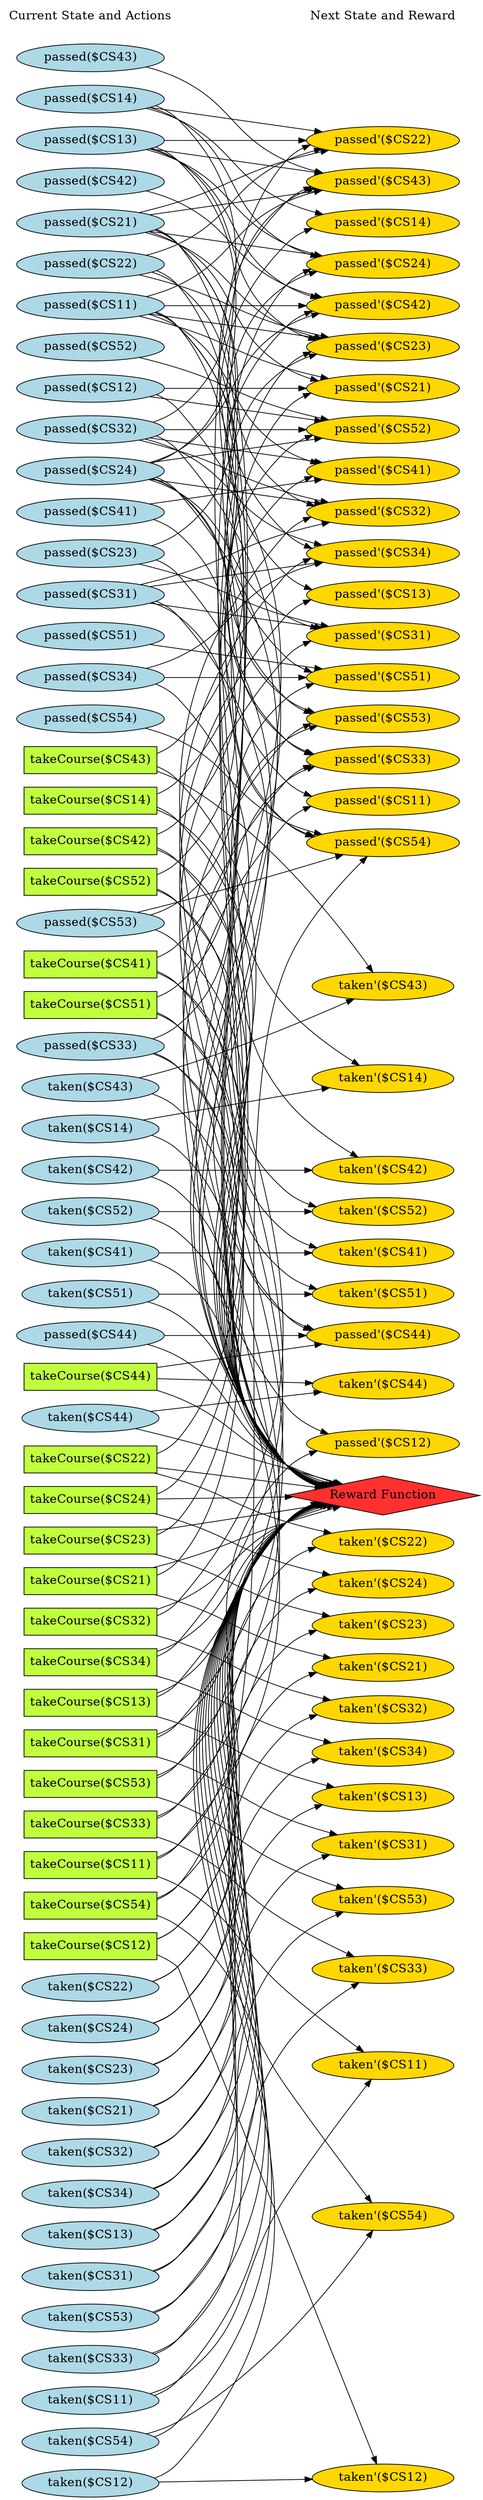 digraph G {
	graph [bb="0,0,579,3311.4",
		fontname=Helvetica,
		fontsize=16,
		rankdir=LR,
		ranksep=2.00,
		ratio=auto,
		size=600
	];
	node [fontsize=16,
		label="\N"
	];
	{
		graph [rank=same];
		"taken($CS42)"		 [color=black,
			fillcolor=lightblue,
			height=0.51069,
			pos="90.5,1762.4",
			shape=ellipse,
			style=filled,
			width=2.082];
		"taken($CS14)"		 [color=black,
			fillcolor=lightblue,
			height=0.51069,
			pos="90.5,1817.4",
			shape=ellipse,
			style=filled,
			width=2.082];
		"takeCourse($CS43)"		 [color=black,
			fillcolor=olivedrab1,
			height=0.5,
			pos="90.5,2305.4",
			shape=box,
			style=filled,
			width=1.9861];
		"takeCourse($CS31)"		 [color=black,
			fillcolor=olivedrab1,
			height=0.5,
			pos="90.5,1002.4",
			shape=box,
			style=filled,
			width=1.9861];
		"taken($CS54)"		 [color=black,
			fillcolor=lightblue,
			height=0.51069,
			pos="90.5,73.385",
			shape=ellipse,
			style=filled,
			width=2.082];
		"passed($CS34)"		 [color=black,
			fillcolor=lightblue,
			height=0.51069,
			pos="90.5,2414.4",
			shape=ellipse,
			style=filled,
			width=2.2195];
		"passed($CS22)"		 [color=black,
			fillcolor=lightblue,
			height=0.51069,
			pos="90.5,2964.4",
			shape=ellipse,
			style=filled,
			width=2.2195];
		"taken($CS31)"		 [color=black,
			fillcolor=lightblue,
			height=0.51069,
			pos="90.5,293.38",
			shape=ellipse,
			style=filled,
			width=2.082];
		"passed($CS51)"		 [color=black,
			fillcolor=lightblue,
			height=0.51069,
			pos="90.5,2469.4",
			shape=ellipse,
			style=filled,
			width=2.2195];
		"takeCourse($CS44)"		 [color=black,
			fillcolor=olivedrab1,
			height=0.5,
			pos="90.5,1488.4",
			shape=box,
			style=filled,
			width=1.9861];
		"takeCourse($CS32)"		 [color=black,
			fillcolor=olivedrab1,
			height=0.5,
			pos="90.5,1164.4",
			shape=box,
			style=filled,
			width=1.9861];
		"taken($CS43)"		 [color=black,
			fillcolor=lightblue,
			height=0.51069,
			pos="90.5,1872.4",
			shape=ellipse,
			style=filled,
			width=2.082];
		"passed($CS23)"		 [color=black,
			fillcolor=lightblue,
			height=0.51069,
			pos="90.5,2579.4",
			shape=ellipse,
			style=filled,
			width=2.2195];
		"passed($CS11)"		 [color=black,
			fillcolor=lightblue,
			height=0.51069,
			pos="90.5,2909.4",
			shape=ellipse,
			style=filled,
			width=2.2195];
		"passed($CS52)"		 [color=black,
			fillcolor=lightblue,
			height=0.51069,
			pos="90.5,2854.4",
			shape=ellipse,
			style=filled,
			width=2.2195];
		"taken($CS52)"		 [color=black,
			fillcolor=lightblue,
			height=0.51069,
			pos="90.5,1707.4",
			shape=ellipse,
			style=filled,
			width=2.082];
		"takeCourse($CS13)"		 [color=black,
			fillcolor=olivedrab1,
			height=0.5,
			pos="90.5,1056.4",
			shape=box,
			style=filled,
			width=1.9861];
		"Current State and Actions"		 [color=black,
			fillcolor=white,
			height=0.5,
			pos="90.5,3293.4",
			shape=plaintext,
			style=bold,
			width=2.5139];
		"takeCourse($CS41)"		 [color=black,
			fillcolor=olivedrab1,
			height=0.5,
			pos="90.5,2035.4",
			shape=box,
			style=filled,
			width=1.9861];
		"taken($CS24)"		 [color=black,
			fillcolor=lightblue,
			height=0.51069,
			pos="90.5,623.38",
			shape=ellipse,
			style=filled,
			width=2.082];
		"taken($CS12)"		 [color=black,
			fillcolor=lightblue,
			height=0.51069,
			pos="90.5,18.385",
			shape=ellipse,
			style=filled,
			width=2.082];
		"takeCourse($CS53)"		 [color=black,
			fillcolor=olivedrab1,
			height=0.5,
			pos="90.5,948.38",
			shape=box,
			style=filled,
			width=1.9861];
		"passed($CS24)"		 [color=black,
			fillcolor=lightblue,
			height=0.51069,
			pos="90.5,2689.4",
			shape=ellipse,
			style=filled,
			width=2.2195];
		"passed($CS12)"		 [color=black,
			fillcolor=lightblue,
			height=0.51069,
			pos="90.5,2799.4",
			shape=ellipse,
			style=filled,
			width=2.2195];
		"taken($CS53)"		 [color=black,
			fillcolor=lightblue,
			height=0.51069,
			pos="90.5,238.38",
			shape=ellipse,
			style=filled,
			width=2.082];
		"passed($CS41)"		 [color=black,
			fillcolor=lightblue,
			height=0.51069,
			pos="90.5,2634.4",
			shape=ellipse,
			style=filled,
			width=2.2195];
		"taken($CS41)"		 [color=black,
			fillcolor=lightblue,
			height=0.51069,
			pos="90.5,1652.4",
			shape=ellipse,
			style=filled,
			width=2.082];
		"takeCourse($CS14)"		 [color=black,
			fillcolor=olivedrab1,
			height=0.5,
			pos="90.5,2251.4",
			shape=box,
			style=filled,
			width=1.9861];
		"taken($CS13)"		 [color=black,
			fillcolor=lightblue,
			height=0.51069,
			pos="90.5,348.38",
			shape=ellipse,
			style=filled,
			width=2.082];
		"takeCourse($CS54)"		 [color=black,
			fillcolor=olivedrab1,
			height=0.5,
			pos="90.5,786.38",
			shape=box,
			style=filled,
			width=1.9861];
		"takeCourse($CS42)"		 [color=black,
			fillcolor=olivedrab1,
			height=0.5,
			pos="90.5,2197.4",
			shape=box,
			style=filled,
			width=1.9861];
		"passed($CS13)"		 [color=black,
			fillcolor=lightblue,
			height=0.51069,
			pos="90.5,3129.4",
			shape=ellipse,
			style=filled,
			width=2.2195];
		"passed($CS53)"		 [color=black,
			fillcolor=lightblue,
			height=0.51069,
			pos="90.5,2089.4",
			shape=ellipse,
			style=filled,
			width=2.2195];
		"takeCourse($CS23)"		 [color=black,
			fillcolor=olivedrab1,
			height=0.5,
			pos="90.5,1272.4",
			shape=box,
			style=filled,
			width=1.9861];
		"takeCourse($CS11)"		 [color=black,
			fillcolor=olivedrab1,
			height=0.5,
			pos="90.5,840.38",
			shape=box,
			style=filled,
			width=1.9861];
		"takeCourse($CS51)"		 [color=black,
			fillcolor=olivedrab1,
			height=0.5,
			pos="90.5,1981.4",
			shape=box,
			style=filled,
			width=1.9861];
		"taken($CS34)"		 [color=black,
			fillcolor=lightblue,
			height=0.51069,
			pos="90.5,403.38",
			shape=ellipse,
			style=filled,
			width=2.082];
		"taken($CS22)"		 [color=black,
			fillcolor=lightblue,
			height=0.51069,
			pos="90.5,678.38",
			shape=ellipse,
			style=filled,
			width=2.082];
		"passed($CS14)"		 [color=black,
			fillcolor=lightblue,
			height=0.51069,
			pos="90.5,3184.4",
			shape=ellipse,
			style=filled,
			width=2.2195];
		"passed($CS54)"		 [color=black,
			fillcolor=lightblue,
			height=0.51069,
			pos="90.5,2359.4",
			shape=ellipse,
			style=filled,
			width=2.2195];
		"passed($CS42)"		 [color=black,
			fillcolor=lightblue,
			height=0.51069,
			pos="90.5,3074.4",
			shape=ellipse,
			style=filled,
			width=2.2195];
		"taken($CS51)"		 [color=black,
			fillcolor=lightblue,
			height=0.51069,
			pos="90.5,1597.4",
			shape=ellipse,
			style=filled,
			width=2.082];
		"takeCourse($CS12)"		 [color=black,
			fillcolor=olivedrab1,
			height=0.5,
			pos="90.5,732.38",
			shape=box,
			style=filled,
			width=1.9861];
		"takeCourse($CS24)"		 [color=black,
			fillcolor=olivedrab1,
			height=0.5,
			pos="90.5,1326.4",
			shape=box,
			style=filled,
			width=1.9861];
		"takeCourse($CS52)"		 [color=black,
			fillcolor=olivedrab1,
			height=0.5,
			pos="90.5,2143.4",
			shape=box,
			style=filled,
			width=1.9861];
		"taken($CS23)"		 [color=black,
			fillcolor=lightblue,
			height=0.51069,
			pos="90.5,568.38",
			shape=ellipse,
			style=filled,
			width=2.082];
		"taken($CS11)"		 [color=black,
			fillcolor=lightblue,
			height=0.51069,
			pos="90.5,128.38",
			shape=ellipse,
			style=filled,
			width=2.082];
		"passed($CS43)"		 [color=black,
			fillcolor=lightblue,
			height=0.51069,
			pos="90.5,3239.4",
			shape=ellipse,
			style=filled,
			width=2.2195];
		"passed($CS31)"		 [color=black,
			fillcolor=lightblue,
			height=0.51069,
			pos="90.5,2524.4",
			shape=ellipse,
			style=filled,
			width=2.2195];
		"takeCourse($CS33)"		 [color=black,
			fillcolor=olivedrab1,
			height=0.5,
			pos="90.5,894.38",
			shape=box,
			style=filled,
			width=1.9861];
		"takeCourse($CS21)"		 [color=black,
			fillcolor=olivedrab1,
			height=0.5,
			pos="90.5,1218.4",
			shape=box,
			style=filled,
			width=1.9861];
		"taken($CS44)"		 [color=black,
			fillcolor=lightblue,
			height=0.51069,
			pos="90.5,1434.4",
			shape=ellipse,
			style=filled,
			width=2.082];
		"taken($CS32)"		 [color=black,
			fillcolor=lightblue,
			height=0.51069,
			pos="90.5,458.38",
			shape=ellipse,
			style=filled,
			width=2.082];
		"passed($CS44)"		 [color=black,
			fillcolor=lightblue,
			height=0.51069,
			pos="90.5,1542.4",
			shape=ellipse,
			style=filled,
			width=2.2195];
		"passed($CS32)"		 [color=black,
			fillcolor=lightblue,
			height=0.51069,
			pos="90.5,2744.4",
			shape=ellipse,
			style=filled,
			width=2.2195];
		"takeCourse($CS34)"		 [color=black,
			fillcolor=olivedrab1,
			height=0.5,
			pos="90.5,1110.4",
			shape=box,
			style=filled,
			width=1.9861];
		"takeCourse($CS22)"		 [color=black,
			fillcolor=olivedrab1,
			height=0.5,
			pos="90.5,1380.4",
			shape=box,
			style=filled,
			width=1.9861];
		"taken($CS33)"		 [color=black,
			fillcolor=lightblue,
			height=0.51069,
			pos="90.5,183.38",
			shape=ellipse,
			style=filled,
			width=2.082];
		"taken($CS21)"		 [color=black,
			fillcolor=lightblue,
			height=0.51069,
			pos="90.5,513.38",
			shape=ellipse,
			style=filled,
			width=2.082];
		"passed($CS33)"		 [color=black,
			fillcolor=lightblue,
			height=0.51069,
			pos="90.5,1927.4",
			shape=ellipse,
			style=filled,
			width=2.2195];
		"passed($CS21)"		 [color=black,
			fillcolor=lightblue,
			height=0.51069,
			pos="90.5,3019.4",
			shape=ellipse,
			style=filled,
			width=2.2195];
	}
	{
		graph [rank=same];
		"taken'($CS14)"		 [color=black,
			fillcolor=gold1,
			height=0.51069,
			pos="452,1948.4",
			shape=ellipse,
			style=filled,
			width=2.141];
		"taken'($CS54)"		 [color=black,
			fillcolor=gold1,
			height=0.51069,
			pos="452,73.385",
			shape=ellipse,
			style=filled,
			width=2.141];
		"taken'($CS42)"		 [color=black,
			fillcolor=gold1,
			height=0.51069,
			pos="452,1827.4",
			shape=ellipse,
			style=filled,
			width=2.141];
		"taken'($CS41)"		 [color=black,
			fillcolor=gold1,
			height=0.51069,
			pos="452,1667.4",
			shape=ellipse,
			style=filled,
			width=2.141];
		"Next State and Reward"		 [color=black,
			fillcolor=white,
			height=0.5,
			pos="452,3293.4",
			shape=plaintext,
			style=bold,
			width=2.25];
		"passed'($CS34)"		 [color=black,
			fillcolor=gold1,
			height=0.51069,
			pos="452,2579.4",
			shape=ellipse,
			style=filled,
			width=2.2785];
		"passed'($CS22)"		 [color=black,
			fillcolor=gold1,
			height=0.51069,
			pos="452,3129.4",
			shape=ellipse,
			style=filled,
			width=2.2785];
		"taken'($CS13)"		 [color=black,
			fillcolor=gold1,
			height=0.51069,
			pos="452,357.38",
			shape=ellipse,
			style=filled,
			width=2.141];
		"taken'($CS53)"		 [color=black,
			fillcolor=gold1,
			height=0.51069,
			pos="452,240.38",
			shape=ellipse,
			style=filled,
			width=2.141];
		"taken'($CS52)"		 [color=black,
			fillcolor=gold1,
			height=0.51069,
			pos="452,1739.4",
			shape=ellipse,
			style=filled,
			width=2.141];
		"passed'($CS33)"		 [color=black,
			fillcolor=gold1,
			height=0.51069,
			pos="452,2304.4",
			shape=ellipse,
			style=filled,
			width=2.2785];
		"passed'($CS21)"		 [color=black,
			fillcolor=gold1,
			height=0.51069,
			pos="452,2799.4",
			shape=ellipse,
			style=filled,
			width=2.2785];
		"taken'($CS32)"		 [color=black,
			fillcolor=gold1,
			height=0.51069,
			pos="452,495.38",
			shape=ellipse,
			style=filled,
			width=2.141];
		"taken'($CS44)"		 [color=black,
			fillcolor=gold1,
			height=0.51069,
			pos="452,1488.4",
			shape=ellipse,
			style=filled,
			width=2.141];
		"passed'($CS44)"		 [color=black,
			fillcolor=gold1,
			height=0.51069,
			pos="452,1545.4",
			shape=ellipse,
			style=filled,
			width=2.2785];
		"passed'($CS32)"		 [color=black,
			fillcolor=gold1,
			height=0.51069,
			pos="452,2634.4",
			shape=ellipse,
			style=filled,
			width=2.2785];
		"taken'($CS43)"		 [color=black,
			fillcolor=gold1,
			height=0.51069,
			pos="452,2136.4",
			shape=ellipse,
			style=filled,
			width=2.141];
		"taken'($CS31)"		 [color=black,
			fillcolor=gold1,
			height=0.51069,
			pos="452,297.38",
			shape=ellipse,
			style=filled,
			width=2.141];
		"passed'($CS31)"		 [color=black,
			fillcolor=gold1,
			height=0.51069,
			pos="452,2469.4",
			shape=ellipse,
			style=filled,
			width=2.2785];
		"passed'($CS43)"		 [color=black,
			fillcolor=gold1,
			height=0.51069,
			pos="452,3074.4",
			shape=ellipse,
			style=filled,
			width=2.2785];
		"taken'($CS34)"		 [color=black,
			fillcolor=gold1,
			height=0.51069,
			pos="452,421.38",
			shape=ellipse,
			style=filled,
			width=2.141];
		"taken'($CS22)"		 [color=black,
			fillcolor=gold1,
			height=0.51069,
			pos="452,1275.4",
			shape=ellipse,
			style=filled,
			width=2.141];
		"passed'($CS42)"		 [color=black,
			fillcolor=gold1,
			height=0.51069,
			pos="452,2909.4",
			shape=ellipse,
			style=filled,
			width=2.2785];
		"Reward Function"		 [color=black,
			fillcolor=firebrick1,
			height=0.72222,
			pos="452,1338.4",
			shape=diamond,
			style=filled,
			width=3.5278];
		"passed'($CS14)"		 [color=black,
			fillcolor=gold1,
			height=0.51069,
			pos="452,3019.4",
			shape=ellipse,
			style=filled,
			width=2.2785];
		"passed'($CS54)"		 [color=black,
			fillcolor=gold1,
			height=0.51069,
			pos="452,2194.4",
			shape=ellipse,
			style=filled,
			width=2.2785];
		"taken'($CS21)"		 [color=black,
			fillcolor=gold1,
			height=0.51069,
			pos="452,587.38",
			shape=ellipse,
			style=filled,
			width=2.141];
		"taken'($CS33)"		 [color=black,
			fillcolor=gold1,
			height=0.51069,
			pos="452,184.38",
			shape=ellipse,
			style=filled,
			width=2.141];
		"passed'($CS53)"		 [color=black,
			fillcolor=gold1,
			height=0.51069,
			pos="452,2359.4",
			shape=ellipse,
			style=filled,
			width=2.2785];
		"passed'($CS41)"		 [color=black,
			fillcolor=gold1,
			height=0.51069,
			pos="452,2689.4",
			shape=ellipse,
			style=filled,
			width=2.2785];
		"passed'($CS13)"		 [color=black,
			fillcolor=gold1,
			height=0.51069,
			pos="452,2524.4",
			shape=ellipse,
			style=filled,
			width=2.2785];
		"taken'($CS24)"		 [color=black,
			fillcolor=gold1,
			height=0.51069,
			pos="452,921.38",
			shape=ellipse,
			style=filled,
			width=2.141];
		"taken'($CS12)"		 [color=black,
			fillcolor=gold1,
			height=0.51069,
			pos="452,18.385",
			shape=ellipse,
			style=filled,
			width=2.141];
		"passed'($CS52)"		 [color=black,
			fillcolor=gold1,
			height=0.51069,
			pos="452,2744.4",
			shape=ellipse,
			style=filled,
			width=2.2785];
		"taken'($CS51)"		 [color=black,
			fillcolor=gold1,
			height=0.51069,
			pos="452,1604.4",
			shape=ellipse,
			style=filled,
			width=2.141];
		"passed'($CS24)"		 [color=black,
			fillcolor=gold1,
			height=0.51069,
			pos="452,2964.4",
			shape=ellipse,
			style=filled,
			width=2.2785];
		"passed'($CS12)"		 [color=black,
			fillcolor=gold1,
			height=0.51069,
			pos="452,1411.4",
			shape=ellipse,
			style=filled,
			width=2.2785];
		"taken'($CS23)"		 [color=black,
			fillcolor=gold1,
			height=0.51069,
			pos="452,717.38",
			shape=ellipse,
			style=filled,
			width=2.141];
		"taken'($CS11)"		 [color=black,
			fillcolor=gold1,
			height=0.51069,
			pos="452,128.38",
			shape=ellipse,
			style=filled,
			width=2.141];
		"passed'($CS51)"		 [color=black,
			fillcolor=gold1,
			height=0.51069,
			pos="452,2414.4",
			shape=ellipse,
			style=filled,
			width=2.2785];
		"passed'($CS23)"		 [color=black,
			fillcolor=gold1,
			height=0.51069,
			pos="452,2854.4",
			shape=ellipse,
			style=filled,
			width=2.2785];
		"passed'($CS11)"		 [color=black,
			fillcolor=gold1,
			height=0.51069,
			pos="452,2249.4",
			shape=ellipse,
			style=filled,
			width=2.2785];
	}
	"taken($CS42)" -> "taken'($CS42)"	 [color=black,
		pos="e,390.19,1816.4 151.27,1773.2 214.22,1784.6 313.32,1802.5 380.16,1814.6",
		style=solid];
	"taken($CS42)" -> "Reward Function"	 [pos="e,386.04,1350.9 151.74,1751.5 162.4,1747.5 172.72,1742 181,1734.4 305.01,1620.7 203.69,1500.9 325,1384.4 339.23,1370.7 357.84,1361.1 \
376.38,1354.2"];
	"taken($CS14)" -> "taken'($CS14)"	 [color=black,
		pos="e,411.93,1932.6 138.59,1831.5 152.32,1835.8 167.31,1840.6 181,1845.4 259.25,1872.5 348.86,1907.5 402.64,1928.9",
		style=solid];
	"taken($CS14)" -> "Reward Function"	 [pos="e,384.95,1350.7 152.04,1806.9 162.67,1802.8 172.91,1797.2 181,1789.4 318.65,1656.9 190.49,1520 325,1384.4 338.75,1370.5 357.02,1360.8 \
375.37,1354"];
	"takeCourse($CS43)" -> "taken'($CS43)"	 [color=black,
		pos="e,387.7,2146.6 160.91,2287.2 167.84,2284.6 174.65,2281.6 181,2278.4 252.87,2241.4 252.2,2202.5 325,2167.4 341.44,2159.5 360.09,2153.5 \
377.91,2148.9",
		style=solid];
	"takeCourse($CS43)" -> "passed'($CS43)"	 [color=black,
		pos="e,371.37,3070.9 162.36,2318.5 169.33,2322.1 175.76,2326.6 181,2332.4 398.9,2571.8 98.354,2815.2 325,3046.4 335.07,3056.7 348.01,\
3063.5 361.75,3068.1",
		style=solid];
	"takeCourse($CS43)" -> "Reward Function"	 [pos="e,380.89,1349.8 162.15,2292.7 169.25,2289.1 175.76,2284.4 181,2278.4 445.99,1975.5 68.752,1694.7 325,1384.4 336.88,1370 353.68,1360.1 \
371.15,1353.3"];
	"takeCourse($CS31)" -> "taken'($CS31)"	 [color=black,
		pos="e,377.93,302.7 162.24,989.18 169.24,985.61 175.7,981.09 181,975.38 380.94,760.22 121.13,541.83 325,330.38 336.57,318.39 351.92,310.56 \
367.92,305.5",
		style=solid];
	"takeCourse($CS31)" -> "passed'($CS31)"	 [color=black,
		pos="e,370.79,2466.8 162.06,1014.5 169.28,1018.3 175.84,1023.1 181,1029.4 582.4,1516 -94.2,1970 325,2441.4 334.62,2452.2 347.41,2459.3 \
361.15,2464",
		style=solid];
	"takeCourse($CS31)" -> "Reward Function"	 [pos="e,376.56,1327.7 162.19,1017.7 168.94,1020.9 175.36,1024.7 181,1029.4 286.87,1116.6 218.49,1215.9 325,1302.4 337.1,1312.2 351.74,\
1319.3 366.71,1324.5"];
	"taken($CS54)" -> "taken'($CS54)"	 [color=black,
		pos="e,374.88,73.385 165.55,73.385 223.36,73.385 303.78,73.385 364.54,73.385",
		style=solid];
	"taken($CS54)" -> "Reward Function"	 [pos="e,368.03,1329.4 154.87,83.105 164.86,87.257 174.13,93.121 181,101.38 524.64,514.82 -23.757,893.26 325,1302.4 333.97,1312.9 345.77,\
1320.5 358.57,1325.9"];
	"passed($CS34)" -> "passed'($CS34)"	 [color=black,
		pos="e,382.23,2569.7 145.23,2427.9 157.32,2431.8 169.85,2436.6 181,2442.4 252.36,2479.1 252.15,2517.7 325,2551.4 339.74,2558.2 356.23,\
2563.4 372.29,2567.4",
		style=solid];
	"passed($CS34)" -> "passed'($CS44)"	 [color=black,
		pos="e,373.3,1550.8 155.85,2403.8 165.36,2399.7 174.22,2394.1 181,2386.4 422.33,2112.3 76.296,1844.8 325,1577.4 335.4,1566.2 349.11,1558.7 \
363.65,1553.7",
		style=solid];
	"passed($CS34)" -> "passed'($CS51)"	 [color=black,
		pos="e,369.68,2414.4 170.84,2414.4 226.53,2414.4 301.15,2414.4 359.38,2414.4",
		style=solid];
	"passed($CS22)" -> "passed'($CS22)"	 [color=black,
		pos="e,382.23,3119.7 145.23,2977.9 157.32,2981.8 169.85,2986.6 181,2992.4 252.36,3029.1 252.15,3067.7 325,3101.4 339.74,3108.2 356.23,\
3113.4 372.29,3117.4",
		style=solid];
	"passed($CS22)" -> "passed'($CS32)"	 [color=black,
		pos="e,374.42,2640.5 152.12,2952.6 162.5,2948.6 172.62,2943.4 181,2936.4 286.66,2848.3 215.71,2745.9 325,2662.4 336.57,2653.5 350.39,\
2647.4 364.57,2643.1",
		style=solid];
	"passed($CS22)" -> "Reward Function"	 [pos="e,379.21,1349.6 156.86,2954 166.13,2949.9 174.65,2944.2 181,2936.4 398.81,2667.1 113.56,1658.7 325,1384.4 336.21,1369.8 352.48,1359.9 \
369.63,1353.1"];
	"passed($CS22)" -> "passed'($CS23)"	 [color=black,
		pos="e,389.35,2866.3 139.97,2949.8 153.31,2945.6 167.76,2940.9 181,2936.4 245.64,2914.2 259.48,2901.8 325,2882.4 342.49,2877.2 361.6,\
2872.5 379.53,2868.4",
		style=solid];
	"taken($CS31)" -> "taken'($CS31)"	 [color=black,
		pos="e,374.88,296.54 165.55,294.21 223.36,294.85 303.78,295.75 364.54,296.42",
		style=solid];
	"taken($CS31)" -> "Reward Function"	 [pos="e,368.61,1329.3 154.24,303.07 164.41,307.22 173.92,313.09 181,321.38 467.13,656.53 34.718,970.83 325,1302.4 334.17,1312.9 346.14,\
1320.4 359.06,1325.8"];
	"passed($CS51)" -> "passed'($CS51)"	 [color=black,
		pos="e,383.65,2424.7 157.44,2459.3 218.43,2450 309.13,2436.1 373.55,2426.2",
		style=solid];
	"takeCourse($CS44)" -> "taken'($CS44)"	 [color=black,
		pos="e,374.66,1488.4 162.1,1488.4 220.11,1488.4 302.54,1488.4 364.51,1488.4",
		style=solid];
	"takeCourse($CS44)" -> "passed'($CS44)"	 [color=black,
		pos="e,384.51,1534.8 162.1,1499.6 223.21,1509.3 311.41,1523.3 374.26,1533.2",
		style=solid];
	"takeCourse($CS44)" -> "Reward Function"	 [pos="e,402.5,1354.3 157.04,1470.3 165.2,1467.5 173.35,1464.5 181,1461.4 248.07,1433.7 258.75,1414 325,1384.4 346.75,1374.7 371.25,1365.4 \
392.82,1357.7"];
	"takeCourse($CS32)" -> "taken'($CS32)"	 [color=black,
		pos="e,402.35,509.48 162.1,1151 169.12,1147.5 175.63,1143 181,1137.4 363.32,946.02 160.96,767.63 325,560.38 342.19,538.66 368.63,523.47 \
392.85,513.28",
		style=solid];
	"takeCourse($CS32)" -> "passed'($CS32)"	 [color=black,
		pos="e,370.79,2631.8 162.06,1176.5 169.28,1180.3 175.84,1185.1 181,1191.4 583.19,1679.1 -95.03,2134 325,2606.4 334.62,2617.2 347.4,2624.3 \
361.15,2629",
		style=solid];
	"takeCourse($CS32)" -> "Reward Function"	 [pos="e,388.04,1325.4 160.91,1182.5 167.84,1185.2 174.65,1188.1 181,1191.4 252.87,1228.3 252.86,1266 325,1302.4 341.54,1310.7 360.3,1317.4 \
378.2,1322.6"];
	"taken($CS43)" -> "taken'($CS43)"	 [color=black,
		pos="e,435.25,2118.2 145.07,1885.2 157.29,1889.2 169.92,1894.2 181,1900.4 285.44,1958.9 385.32,2062.7 428.56,2110.7",
		style=solid];
	"taken($CS43)" -> "Reward Function"	 [pos="e,383.94,1350.6 152.74,1861.9 163.19,1857.9 173.17,1852.2 181,1844.4 332.5,1692.9 177.09,1539.4 325,1384.4 338.35,1370.4 356.29,\
1360.6 374.45,1353.9"];
	"passed($CS23)" -> "passed'($CS31)"	 [color=black,
		pos="e,389.35,2481.3 139.97,2564.8 153.31,2560.6 167.76,2555.9 181,2551.4 245.64,2529.2 259.48,2516.8 325,2497.4 342.49,2492.2 361.6,\
2487.5 379.53,2483.4",
		style=solid];
	"passed($CS23)" -> "Reward Function"	 [pos="e,379.86,1349.7 156.65,2568.9 165.95,2564.8 174.53,2559.1 181,2551.4 515.74,2150.1 -0.24877,1793.4 325,1384.4 336.49,1369.9 352.96,\
1360 370.22,1353.2"];
	"passed($CS23)" -> "passed'($CS23)"	 [color=black,
		pos="e,375.81,2847.5 150.64,2591.6 161.39,2595.5 172.03,2600.6 181,2607.4 274,2677.5 229.11,2760.2 325,2826.4 337.14,2834.8 351.36,2840.7 \
365.8,2844.9",
		style=solid];
	"passed($CS11)" -> "passed'($CS33)"	 [color=black,
		pos="e,371.88,2308.4 154.88,2898.5 164.62,2894.4 173.81,2888.9 181,2881.4 355.16,2698.9 143.29,2507.3 325,2332.4 335.36,2322.4 348.45,\
2315.7 362.24,2311.2",
		style=solid];
	"passed($CS11)" -> "passed'($CS21)"	 [color=black,
		pos="e,389.35,2811.3 139.97,2894.8 153.31,2890.6 167.76,2885.9 181,2881.4 245.64,2859.2 259.48,2846.8 325,2827.4 342.49,2822.2 361.6,\
2817.5 379.53,2813.4",
		style=solid];
	"passed($CS11)" -> "passed'($CS43)"	 [color=black,
		pos="e,382.23,3064.7 145.23,2922.9 157.32,2926.8 169.85,2931.6 181,2937.4 252.36,2974.1 252.15,3012.7 325,3046.4 339.74,3053.2 356.23,\
3058.4 372.29,3062.4",
		style=solid];
	"passed($CS11)" -> "passed'($CS42)"	 [color=black,
		pos="e,369.68,2909.4 170.84,2909.4 226.53,2909.4 301.15,2909.4 359.38,2909.4",
		style=solid];
	"passed($CS11)" -> "Reward Function"	 [pos="e,379.25,1349.6 156.84,2899 166.11,2894.9 174.64,2889.2 181,2881.4 602.19,2362.4 -83.925,1913.1 325,1384.4 336.24,1369.9 352.52,\
1359.9 369.66,1353.1"];
	"passed($CS11)" -> "passed'($CS41)"	 [color=black,
		pos="e,378.07,2697.5 148.51,2896.7 159.8,2892.8 171.17,2887.8 181,2881.4 262.31,2828.5 241.53,2766.8 325,2717.4 338.13,2709.6 353.19,\
2704 368.22,2699.9",
		style=solid];
	"passed($CS11)" -> "passed'($CS23)"	 [color=black,
		pos="e,383.65,2864.7 157.44,2899.3 218.43,2890 309.13,2876.1 373.55,2866.2",
		style=solid];
	"passed($CS11)" -> "passed'($CS11)"	 [color=black,
		pos="e,371.68,2253.2 155.48,2898.4 165.03,2894.4 174,2888.9 181,2881.4 369.28,2679.6 128.37,2471 325,2277.4 335.25,2267.3 348.28,2260.5 \
362.05,2256",
		style=solid];
	"passed($CS52)" -> "passed'($CS52)"	 [color=black,
		pos="e,389.35,2756.3 139.97,2839.8 153.31,2835.6 167.76,2830.9 181,2826.4 245.64,2804.2 259.48,2791.8 325,2772.4 342.49,2767.2 361.6,\
2762.5 379.53,2758.4",
		style=solid];
	"taken($CS52)" -> "taken'($CS52)"	 [color=black,
		pos="e,379.61,1733 161.24,1713.6 220.82,1718.9 306.58,1726.5 369.35,1732.1",
		style=solid];
	"taken($CS52)" -> "Reward Function"	 [pos="e,387.58,1351.2 150.9,1696.3 161.75,1692.3 172.36,1686.8 181,1679.4 291.65,1584.3 216.61,1482 325,1384.4 339.95,1370.9 359.16,1361.3 \
378.05,1354.5"];
	"takeCourse($CS13)" -> "taken'($CS13)"	 [color=black,
		pos="e,380.46,364.49 162.22,1043.2 169.22,1039.6 175.69,1035.1 181,1029.4 378.34,817.72 126.88,605.32 325,394.38 337.13,381.47 353.52,\
372.98 370.45,367.43",
		style=solid];
	"takeCourse($CS13)" -> "Reward Function"	 [pos="e,379.29,1327.3 162.2,1072.5 168.88,1075.5 175.28,1079.1 181,1083.4 274.36,1153.1 231.13,1233.4 325,1302.4 338.13,1312 353.78,1319.1 \
369.51,1324.3"];
	"takeCourse($CS13)" -> "passed'($CS13)"	 [color=black,
		pos="e,370.79,2521.8 162.06,1068.5 169.28,1072.3 175.84,1077.1 181,1083.4 582.66,1570.4 -94.477,2024.7 325,2496.4 334.62,2507.2 347.41,\
2514.3 361.15,2519",
		style=solid];
	"Current State and Actions" -> "Next State and Reward"	 [color=black,
		pos="e,370.92,3293.4 181.29,3293.4 236.11,3293.4 305.97,3293.4 360.86,3293.4",
		style=invis];
	"takeCourse($CS41)" -> "taken'($CS41)"	 [color=black,
		pos="e,390.81,1678.7 162.34,2020.2 169.07,2017 175.44,2013.1 181,2008.4 292.37,1913.5 216.03,1810 325,1712.4 340.76,1698.3 361.26,1688.5 \
381.13,1681.8",
		style=solid];
	"takeCourse($CS41)" -> "Reward Function"	 [pos="e,382.22,1350.2 162.2,2022.1 169.2,2018.6 175.68,2014.1 181,2008.4 375.49,1800.6 136.52,1597.7 325,1384.4 337.49,1370.3 354.69,1360.5 \
372.37,1353.7"];
	"takeCourse($CS41)" -> "passed'($CS41)"	 [color=black,
		pos="e,371.7,2685.5 162.15,2048.7 169.16,2052.2 175.65,2056.7 181,2062.4 369.01,2261.4 129.73,2469.5 325,2661.4 335.26,2671.5 348.29,\
2678.3 362.07,2682.8",
		style=solid];
	"taken($CS24)" -> "Reward Function"	 [pos="e,370.28,1329 153.76,633.49 163.98,637.6 173.62,643.35 181,651.38 381.39,869.68 121.91,1086.6 325,1302.4 334.72,1312.7 347.19,1320.2 \
360.48,1325.5"];
	"taken($CS24)" -> "taken'($CS24)"	 [color=black,
		pos="e,437.76,902.96 145.85,635.79 157.91,639.77 170.28,644.89 181,651.38 291.93,718.53 390.98,840.7 431.53,894.61",
		style=solid];
	"taken($CS12)" -> "Reward Function"	 [pos="e,367.98,1329.5 154.91,28.076 164.89,32.231 174.15,38.103 181,46.385 539.03,479.42 -38.399,873.84 325,1302.4 333.94,1312.9 345.73,\
1320.5 358.52,1325.9"];
	"taken($CS12)" -> "taken'($CS12)"	 [color=black,
		pos="e,374.88,18.385 165.55,18.385 223.36,18.385 303.78,18.385 364.54,18.385",
		style=solid];
	"takeCourse($CS53)" -> "taken'($CS53)"	 [color=black,
		pos="e,376.38,244.19 162.25,935.19 169.25,931.62 175.7,927.1 181,921.38 382.5,704.11 117.15,481.59 325,270.38 336.3,258.9 351.14,251.5 \
366.66,246.79",
		style=solid];
	"takeCourse($CS53)" -> "Reward Function"	 [pos="e,374.99,1328.1 162.08,963.09 168.94,966.4 175.41,970.44 181,975.38 299.92,1080.6 205.31,1198 325,1302.4 336.53,1312.4 350.71,1319.7 \
365.33,1324.9"];
	"takeCourse($CS53)" -> "passed'($CS53)"	 [color=black,
		pos="e,370.5,2356.7 162.04,960.56 169.25,964.3 175.82,969.14 181,975.38 567.62,1442.1 -78.691,1879.3 325,2331.4 334.49,2342 347.03,2349.1 \
360.53,2353.7",
		style=solid];
	"passed($CS24)" -> "passed'($CS33)"	 [color=black,
		pos="e,373.53,2309.8 153,2677.9 163.17,2673.9 173,2668.6 181,2661.4 299.86,2554.9 201.74,2433.8 325,2332.4 336.18,2323.2 349.74,2316.9 \
363.76,2312.5",
		style=solid];
	"passed($CS24)" -> "passed'($CS32)"	 [color=black,
		pos="e,383.65,2644.7 157.44,2679.3 218.43,2670 309.13,2656.1 373.55,2646.2",
		style=solid];
	"passed($CS24)" -> "passed'($CS31)"	 [color=black,
		pos="e,378.07,2477.5 148.51,2676.7 159.8,2672.8 171.17,2667.8 181,2661.4 262.31,2608.5 241.53,2546.8 325,2497.4 338.13,2489.6 353.19,\
2484 368.22,2479.9",
		style=solid];
	"passed($CS24)" -> "passed'($CS42)"	 [color=black,
		pos="e,378.07,2901.3 148.51,2702.1 159.8,2706 171.17,2711 181,2717.4 262.31,2770.3 241.53,2832 325,2881.4 338.13,2889.2 353.19,2894.8 \
368.22,2898.8",
		style=solid];
	"passed($CS24)" -> "Reward Function"	 [pos="e,379.75,1349.7 156.73,2678.9 166.01,2674.8 174.58,2669.2 181,2661.4 544.53,2220.9 -28.118,1833.3 325,1384.4 336.42,1369.9 352.86,\
1359.9 370.11,1353.1"];
	"passed($CS24)" -> "passed'($CS53)"	 [color=black,
		pos="e,374.42,2365.5 152.12,2677.6 162.5,2673.6 172.62,2668.4 181,2661.4 286.66,2573.3 215.71,2470.9 325,2387.4 336.57,2378.5 350.39,\
2372.4 364.57,2368.1",
		style=solid];
	"passed($CS24)" -> "passed'($CS52)"	 [color=black,
		pos="e,383.65,2734.1 157.44,2699.5 218.43,2708.8 309.13,2722.7 373.55,2732.5",
		style=solid];
	"passed($CS24)" -> "passed'($CS24)"	 [color=black,
		pos="e,375.81,2957.5 150.64,2701.6 161.39,2705.5 172.03,2710.6 181,2717.4 274,2787.5 229.11,2870.2 325,2936.4 337.14,2944.8 351.36,2950.7 \
365.8,2954.9",
		style=solid];
	"passed($CS12)" -> "passed'($CS21)"	 [color=black,
		pos="e,369.68,2799.4 170.84,2799.4 226.53,2799.4 301.15,2799.4 359.38,2799.4",
		style=solid];
	"passed($CS12)" -> "passed'($CS52)"	 [color=black,
		pos="e,383.65,2754.7 157.44,2789.3 218.43,2780 309.13,2766.1 373.55,2756.2",
		style=solid];
	"passed($CS12)" -> "passed'($CS12)"	 [color=black,
		pos="e,386.51,1422.6 156.74,2788.9 166.03,2784.8 174.59,2779.2 181,2771.4 553.18,2319.1 -30.061,1927.2 325,1461.4 337.81,1444.6 357.14,\
1433.4 376.84,1426",
		style=solid];
	"taken($CS53)" -> "taken'($CS53)"	 [color=black,
		pos="e,374.88,239.96 165.55,238.8 223.36,239.12 303.78,239.57 364.54,239.9",
		style=solid];
	"taken($CS53)" -> "Reward Function"	 [pos="e,368.54,1329.4 154.74,248.21 164.74,252.35 174.05,258.19 181,266.38 481.49,621.08 20.116,951.46 325,1302.4 334.12,1312.9 346.08,\
1320.4 358.99,1325.8"];
	"passed($CS41)" -> "passed'($CS54)"	 [color=black,
		pos="e,372.76,2199.4 153.78,2623 163.76,2619 173.31,2613.7 181,2606.4 313.42,2481.1 187.41,2341.9 325,2222.4 335.86,2213 349.19,2206.5 \
363.08,2202.1",
		style=solid];
	"passed($CS41)" -> "passed'($CS41)"	 [color=black,
		pos="e,383.65,2679.1 157.44,2644.5 218.43,2653.8 309.13,2667.7 373.55,2677.5",
		style=solid];
	"taken($CS41)" -> "taken'($CS41)"	 [color=black,
		pos="e,375.75,1664.2 164.68,1655.4 222.93,1657.9 304.54,1661.3 365.73,1663.8",
		style=solid];
	"taken($CS41)" -> "Reward Function"	 [pos="e,389.6,1351.7 149.47,1641 160.68,1637 171.79,1631.6 181,1624.4 278.75,1547.5 229.08,1463.6 325,1384.4 340.82,1371.3 360.68,1361.8 \
379.92,1354.9"];
	"takeCourse($CS14)" -> "taken'($CS14)"	 [color=black,
		pos="e,438.41,1966.6 162.34,2233.7 168.84,2231 175.17,2227.9 181,2224.4 293.92,2156 392.91,2029.5 432.56,1974.7",
		style=solid];
	"takeCourse($CS14)" -> "Reward Function"	 [pos="e,380.99,1349.9 162.09,2238.7 169.2,2235 175.73,2230.3 181,2224.4 431.84,1940.6 82.358,1675.2 325,1384.4 336.96,1370.1 353.78,1360.2 \
371.25,1353.4"];
	"takeCourse($CS14)" -> "passed'($CS14)"	 [color=black,
		pos="e,371.37,3015.9 162.35,2264.5 169.33,2268.1 175.76,2272.6 181,2278.4 398.64,2517.4 98.628,2760.6 325,2991.4 335.07,3001.7 348.01,\
3008.5 361.75,3013.1",
		style=solid];
	"taken($CS13)" -> "taken'($CS13)"	 [color=black,
		pos="e,375.31,355.49 165.12,350.23 223.08,351.68 303.99,353.7 364.94,355.23",
		style=solid];
	"taken($CS13)" -> "Reward Function"	 [pos="e,369.02,1329.3 154.18,358.12 164.36,362.26 173.88,368.12 181,376.38 452.78,691.99 49.307,990.19 325,1302.4 334.27,1312.9 346.37,\
1320.4 359.4,1325.8"];
	"takeCourse($CS54)" -> "taken'($CS54)"	 [color=black,
		pos="e,375.45,76.117 162.26,773.2 169.26,769.63 175.71,765.1 181,759.38 384.32,539.65 113.66,313.41 325,101.38 336.03,90.319 350.4,83.203 \
365.47,78.708",
		style=solid];
	"takeCourse($CS54)" -> "Reward Function"	 [pos="e,371.89,1328.7 162.31,800.17 169.21,803.64 175.62,807.97 181,813.38 340.67,974.12 164.15,1142.8 325,1302.4 335.37,1312.7 348.46,\
1320.1 362.25,1325.4"];
	"takeCourse($CS54)" -> "passed'($CS54)"	 [color=black,
		pos="e,372.01,2190.1 162.03,798.56 169.25,802.3 175.82,807.14 181,813.38 566.03,1278 -71.926,1708.9 325,2163.4 334.81,2174.6 347.98,2182.1 \
362.11,2187.1",
		style=solid];
	"takeCourse($CS42)" -> "taken'($CS42)"	 [color=black,
		pos="e,421.82,1844.3 162.01,2181.8 168.8,2178.7 175.27,2174.9 181,2170.4 281.22,2091 240.03,2016.9 325,1921.4 350.59,1892.6 386.23,1867 \
413.08,1849.8",
		style=solid];
	"takeCourse($CS42)" -> "passed'($CS42)"	 [color=black,
		pos="e,371.52,2905.7 162.26,2210.6 169.25,2214.1 175.71,2218.7 181,2224.4 384.06,2443.8 113.93,2669.7 325,2881.4 335.16,2891.6 348.14,\
2898.4 361.9,2902.9",
		style=solid];
	"takeCourse($CS42)" -> "Reward Function"	 [pos="e,381.11,1350 162.02,2184.6 169.15,2181 175.7,2176.3 181,2170.4 417.7,1905.6 95.943,1655.8 325,1384.4 337.04,1370.1 353.89,1360.3 \
371.36,1353.5"];
	"passed($CS13)" -> "passed'($CS22)"	 [color=black,
		pos="e,369.68,3129.4 170.84,3129.4 226.53,3129.4 301.15,3129.4 359.38,3129.4",
		style=solid];
	"passed($CS13)" -> "passed'($CS43)"	 [color=black,
		pos="e,383.65,3084.7 157.44,3119.3 218.43,3110 309.13,3096.1 373.55,3086.2",
		style=solid];
	"passed($CS13)" -> "passed'($CS42)"	 [color=black,
		pos="e,378.07,2917.5 148.51,3116.7 159.8,3112.8 171.17,3107.8 181,3101.4 262.31,3048.5 241.53,2986.8 325,2937.4 338.13,2929.6 353.19,\
2924 368.22,2919.9",
		style=solid];
	"passed($CS13)" -> "passed'($CS13)"	 [color=black,
		pos="e,371.88,2528.4 154.88,3118.5 164.62,3114.4 173.81,3108.9 181,3101.4 355.16,2918.9 143.29,2727.3 325,2552.4 335.36,2542.4 348.45,\
2535.7 362.24,2531.2",
		style=solid];
	"passed($CS13)" -> "passed'($CS24)"	 [color=black,
		pos="e,382.23,2974.1 145.23,3115.9 157.32,3111.9 169.85,3107.1 181,3101.4 252.36,3064.6 252.15,3026.1 325,2992.4 339.74,2985.6 356.23,\
2980.4 372.29,2976.4",
		style=solid];
	"passed($CS13)" -> "passed'($CS23)"	 [color=black,
		pos="e,375.81,2861.3 150.64,3117.2 161.39,3113.3 172.03,3108.1 181,3101.4 274,3031.2 229.11,2948.5 325,2882.4 337.14,2874 351.36,2868.1 \
365.8,2863.9",
		style=solid];
	"passed($CS53)" -> "Reward Function"	 [pos="e,381.72,1350.2 156.51,2078.9 165.71,2075 174.3,2069.7 181,2062.4 389.52,1835.6 123.03,1617 325,1384.4 337.3,1370.2 354.34,1360.4 \
371.92,1353.6"];
	"passed($CS53)" -> "passed'($CS54)"	 [color=black,
		pos="e,394,2181.3 140.33,2103.9 153.55,2107.9 167.84,2112.3 181,2116.4 245.23,2136.6 260.27,2144.9 325,2163.4 344.09,2168.8 364.97,2174.2 \
384.15,2178.9",
		style=solid];
	"passed($CS53)" -> "passed'($CS53)"	 [color=black,
		pos="e,375.87,2352.4 151.99,2101.4 162.27,2105.1 172.39,2110 181,2116.4 273.47,2184.8 230.06,2266.5 325,2331.4 337.17,2339.7 351.42,2345.6 \
365.86,2349.8",
		style=solid];
	"takeCourse($CS23)" -> "Reward Function"	 [pos="e,384.51,1326.2 162.1,1285.3 223.34,1296.6 311.78,1312.8 374.65,1324.4"];
	"takeCourse($CS23)" -> "taken'($CS23)"	 [color=black,
		pos="e,435.9,735.57 162.21,1257.8 169.04,1254.5 175.47,1250.4 181,1245.4 305.83,1132 243.57,1042 325,894.38 356.4,837.44 402.65,776.93 \
429.51,743.47",
		style=solid];
	"takeCourse($CS23)" -> "passed'($CS23)"	 [color=black,
		pos="e,370.72,2851.9 162.11,1284.5 169.31,1288.2 175.86,1293.1 181,1299.4 396.88,1563.1 99.469,2570.8 325,2826.4 334.58,2837.2 347.34,\
2844.4 361.08,2849",
		style=solid];
	"takeCourse($CS11)" -> "Reward Function"	 [pos="e,372.52,1328.5 162.13,854.35 169.06,857.79 175.53,862.06 181,867.38 326.91,1009.5 178.05,1161.4 325,1302.4 335.6,1312.6 348.88,\
1319.9 362.8,1325.2"];
	"takeCourse($CS11)" -> "taken'($CS11)"	 [color=black,
		pos="e,376.07,131.62 162.26,827.2 169.25,823.62 175.71,819.1 181,813.38 383.8,594.36 115,369.52 325,157.38 336.14,146.13 350.71,138.88 \
365.97,134.27",
		style=solid];
	"takeCourse($CS11)" -> "passed'($CS11)"	 [color=black,
		pos="e,370.5,2246.7 162.03,852.56 169.25,856.3 175.82,861.14 181,867.38 567.09,1333.4 -78.138,1770 325,2221.4 334.49,2232 347.04,2239.1 \
360.54,2243.7",
		style=solid];
	"takeCourse($CS51)" -> "Reward Function"	 [pos="e,382.75,1350.3 162.08,1968 169.11,1964.5 175.62,1960 181,1954.4 361.51,1765.5 149.95,1578.4 325,1384.4 337.7,1370.3 355.07,1360.5 \
372.85,1353.7"];
	"takeCourse($CS51)" -> "taken'($CS51)"	 [color=black,
		pos="e,382.98,1612.7 162.01,1966.6 168.88,1963.3 175.37,1959.3 181,1954.4 296.74,1853.5 208.52,1740.4 325,1640.4 338.69,1628.6 355.99,\
1620.7 373.35,1615.4",
		style=solid];
	"takeCourse($CS51)" -> "passed'($CS51)"	 [color=black,
		pos="e,372.8,2409.3 162.34,1995.8 169.15,1999.2 175.54,2003.3 181,2008.4 312.55,2130.9 188.99,2268.8 325,2386.4 335.88,2395.8 349.23,\
2402.2 363.12,2406.6",
		style=solid];
	"taken($CS34)" -> "taken'($CS34)"	 [color=black,
		pos="e,376.5,417.65 164.25,407.03 222.75,409.96 305.02,414.08 366.45,417.15",
		style=solid];
	"taken($CS34)" -> "Reward Function"	 [pos="e,369.11,1329.3 154.11,413.17 164.3,417.31 173.84,423.15 181,431.38 438.45,727.47 63.878,1009.5 325,1302.4 334.32,1312.8 346.44,\
1320.3 359.48,1325.7"];
	"taken($CS22)" -> "taken'($CS22)"	 [color=black,
		pos="e,444.61,1257.1 151.88,689.03 162.4,692.91 172.64,698.19 181,705.38 271.76,783.5 404.52,1144.2 441.26,1247.6",
		style=solid];
	"taken($CS22)" -> "Reward Function"	 [pos="e,370.78,1328.9 154.52,688.24 164.42,692.2 173.75,697.72 181,705.38 368.49,903.74 136.06,1105.4 325,1302.4 334.98,1312.8 347.74,\
1320.2 361.29,1325.6"];
	"passed($CS14)" -> "passed'($CS34)"	 [color=black,
		pos="e,371.88,2583.4 154.88,3173.5 164.62,3169.4 173.81,3163.9 181,3156.4 355.16,2973.9 143.29,2782.3 325,2607.4 335.36,2597.4 348.45,\
2590.7 362.24,2586.2",
		style=solid];
	"passed($CS14)" -> "passed'($CS22)"	 [color=black,
		pos="e,383.65,3139.7 157.44,3174.3 218.43,3165 309.13,3151.1 373.55,3141.2",
		style=solid];
	"passed($CS14)" -> "passed'($CS14)"	 [color=black,
		pos="e,382.23,3029.1 145.23,3170.9 157.32,3166.9 169.85,3162.1 181,3156.4 252.36,3119.6 252.15,3081.1 325,3047.4 339.74,3040.6 356.23,\
3035.4 372.29,3031.4",
		style=solid];
	"passed($CS14)" -> "passed'($CS24)"	 [color=black,
		pos="e,378.07,2972.5 148.51,3171.7 159.8,3167.8 171.17,3162.8 181,3156.4 262.31,3103.5 241.53,3041.8 325,2992.4 338.13,2984.6 353.19,\
2979 368.22,2974.9",
		style=solid];
	"passed($CS54)" -> "passed'($CS54)"	 [color=black,
		pos="e,382.2,2204.1 146.67,2346.1 158.32,2342.4 170.31,2337.9 181,2332.4 252.71,2295.7 251.98,2256.4 325,2222.4 339.72,2215.5 356.2,2210.3 \
372.27,2206.4",
		style=solid];
	"passed($CS42)" -> "passed'($CS42)"	 [color=black,
		pos="e,382.23,2919.1 145.23,3060.9 157.32,3056.9 169.85,3052.1 181,3046.4 252.36,3009.6 252.15,2971.1 325,2937.4 339.74,2930.6 356.23,\
2925.4 372.29,2921.4",
		style=solid];
	"taken($CS51)" -> "Reward Function"	 [pos="e,392.47,1352.3 147.88,1585.5 159.44,1581.5 171.1,1576.2 181,1569.4 266.62,1510 240.79,1445.7 325,1384.4 342.14,1371.9 363.04,1362.5 \
382.85,1355.5"];
	"taken($CS51)" -> "taken'($CS51)"	 [color=black,
		pos="e,374.88,1602.9 165.55,1598.8 223.36,1600 303.78,1601.5 364.54,1602.7",
		style=solid];
	"takeCourse($CS12)" -> "Reward Function"	 [pos="e,371.32,1328.8 162.02,745.8 169.05,749.33 175.59,753.78 181,759.38 354.54,938.89 150.14,1124.2 325,1302.4 335.16,1312.7 348.08,\
1320.2 361.75,1325.5"];
	"takeCourse($CS12)" -> "taken'($CS12)"	 [color=black,
		pos="e,375.44,21.114 162.26,719.2 169.26,715.63 175.71,711.1 181,705.38 384.58,485.3 113.38,258.75 325,46.385 336.03,35.317 350.4,28.201 \
365.47,23.705",
		style=solid];
	"takeCourse($CS12)" -> "passed'($CS12)"	 [color=black,
		pos="e,378.53,1403.1 162.18,745.65 169.19,749.21 175.67,753.71 181,759.38 372.89,963.69 133.1,1169.1 325,1373.4 336.77,1385.9 352.5,1394.4 \
368.85,1400",
		style=solid];
	"takeCourse($CS24)" -> "Reward Function"	 [pos="e,342.33,1334.8 162.1,1328.7 210.52,1330.4 275.94,1332.5 332.28,1334.4"];
	"takeCourse($CS24)" -> "taken'($CS24)"	 [color=black,
		pos="e,443.1,940.02 162.03,1310.1 168.74,1307.1 175.2,1303.5 181,1299.4 315.02,1203.3 407.18,1019.6 438.87,949.52",
		style=solid];
	"takeCourse($CS24)" -> "passed'($CS24)"	 [color=black,
		pos="e,370.69,2961.9 162.13,1338.5 169.33,1342.2 175.87,1347.1 181,1353.4 404.28,1627.1 91.708,2671.2 325,2936.4 334.56,2947.3 347.32,\
2954.4 361.05,2959.1",
		style=solid];
	"takeCourse($CS52)" -> "taken'($CS52)"	 [color=black,
		pos="e,403.08,1753.7 162.02,2128.6 168.89,2125.3 175.38,2121.3 181,2116.4 297.23,2014.8 217.14,1910.8 325,1800.4 343.81,1781.1 369.92,\
1767.1 393.5,1757.4",
		style=solid];
	"takeCourse($CS52)" -> "Reward Function"	 [pos="e,381.57,1350 162.38,2130.3 169.35,2126.7 175.77,2122.2 181,2116.4 403.6,1870.6 109.5,1636.4 325,1384.4 337.2,1370.1 354.2,1360.3 \
371.77,1353.5"];
	"takeCourse($CS52)" -> "passed'($CS52)"	 [color=black,
		pos="e,371.89,2740.3 162.02,2156.8 169.06,2160.3 175.59,2164.8 181,2170.4 355.31,2350.9 144.1,2542.4 325,2716.4 335.37,2726.4 348.46,\
2733.1 362.25,2737.6",
		style=solid];
	"taken($CS23)" -> "Reward Function"	 [pos="e,369.79,1329.1 153.86,578.4 164.08,582.51 173.69,588.29 181,596.38 395.6,834.08 107.45,1067.4 325,1302.4 334.58,1312.7 346.9,1320.2 \
360.08,1325.5"];
	"taken($CS23)" -> "taken'($CS23)"	 [color=black,
		pos="e,417.44,700.8 139.7,582.32 153.18,586.52 167.75,591.37 181,596.38 263.02,627.47 355.74,670.92 408.4,696.41",
		style=solid];
	"taken($CS11)" -> "Reward Function"	 [pos="e,368.41,1329.5 154.83,138.14 164.82,142.29 174.11,148.14 181,156.38 510.25,550.23 -9.1237,912.67 325,1302.4 334.06,1312.9 345.98,\
1320.5 358.87,1325.9"];
	"taken($CS11)" -> "taken'($CS11)"	 [color=black,
		pos="e,374.88,128.38 165.55,128.38 223.36,128.38 303.78,128.38 364.54,128.38",
		style=solid];
	"passed($CS43)" -> "passed'($CS43)"	 [color=black,
		pos="e,382.23,3084.1 145.23,3225.9 157.32,3221.9 169.85,3217.1 181,3211.4 252.36,3174.6 252.15,3136.1 325,3102.4 339.74,3095.6 356.23,\
3090.4 372.29,3086.4",
		style=solid];
	"passed($CS31)" -> "passed'($CS34)"	 [color=black,
		pos="e,383.65,2569.1 157.44,2534.5 218.43,2543.8 309.13,2557.7 373.55,2567.5",
		style=solid];
	"passed($CS31)" -> "passed'($CS32)"	 [color=black,
		pos="e,389.35,2622.5 139.97,2539 153.31,2543.2 167.76,2547.8 181,2552.4 245.64,2574.6 259.48,2586.9 325,2606.4 342.49,2611.6 361.6,2616.3 \
379.53,2620.3",
		style=solid];
	"passed($CS31)" -> "passed'($CS31)"	 [color=black,
		pos="e,383.65,2479.7 157.44,2514.3 218.43,2505 309.13,2491.1 373.55,2481.2",
		style=solid];
	"passed($CS31)" -> "Reward Function"	 [pos="e,379.92,1349.8 156.61,2513.8 165.92,2509.7 174.51,2504.1 181,2496.4 501.35,2114.6 13.674,1773.5 325,1384.4 336.54,1370 353.02,1360.1 \
370.28,1353.3"];
	"passed($CS31)" -> "passed'($CS54)"	 [color=black,
		pos="e,374.42,2200.5 152.12,2512.6 162.5,2508.6 172.62,2503.4 181,2496.4 286.66,2408.3 215.71,2305.9 325,2222.4 336.57,2213.5 350.39,\
2207.4 364.57,2203.1",
		style=solid];
	"takeCourse($CS33)" -> "passed'($CS33)"	 [color=black,
		pos="e,370.5,2301.7 162.03,906.56 169.25,910.3 175.82,915.14 181,921.38 567.35,1387.8 -78.414,1824.7 325,2276.4 334.49,2287 347.04,2294.1 \
360.53,2298.7",
		style=solid];
	"takeCourse($CS33)" -> "Reward Function"	 [pos="e,373.54,1328.3 162.35,908.8 169.16,912.15 175.54,916.29 181,921.38 313.3,1044.9 191.79,1179.8 325,1302.4 335.95,1312.5 349.53,1319.7 \
363.68,1325"];
	"takeCourse($CS33)" -> "taken'($CS33)"	 [color=black,
		pos="e,376.08,187.62 162.25,881.19 169.25,877.62 175.71,873.1 181,867.38 383.28,649.06 115.55,424.84 325,213.38 336.14,202.13 350.71,\
194.88 365.98,190.28",
		style=solid];
	"takeCourse($CS21)" -> "passed'($CS21)"	 [color=black,
		pos="e,370.72,2796.9 162.11,1230.5 169.31,1234.2 175.86,1239.1 181,1245.4 396.75,1509 99.608,2516 325,2771.4 334.58,2782.2 347.34,2789.4 \
361.08,2794",
		style=solid];
	"takeCourse($CS21)" -> "Reward Function"	 [pos="e,395.75,1323.9 153.83,1236.5 162.98,1239.3 172.26,1242.3 181,1245.4 246.01,1268 259.83,1280.2 325,1302.4 344.62,1309.1 366.24,1315.5 \
385.94,1321.1"];
	"takeCourse($CS21)" -> "taken'($CS21)"	 [color=black,
		pos="e,421.09,604.39 162.34,1204.6 169.23,1201.2 175.64,1196.8 181,1191.4 343.75,1026.5 197.51,883.84 325,690.38 347.31,656.54 384.19,\
628.28 412.3,609.97",
		style=solid];
	"taken($CS44)" -> "taken'($CS44)"	 [color=black,
		pos="e,386.37,1478.7 154.94,1443.9 216.75,1453.2 310.69,1467.3 376.13,1477.1",
		style=solid];
	"taken($CS44)" -> "Reward Function"	 [pos="e,396.27,1353 141.87,1420.9 205.78,1403.9 316.11,1374.4 386.23,1355.7"];
	"taken($CS32)" -> "taken'($CS32)"	 [color=black,
		pos="e,380.95,488.18 159.97,465.43 220.11,471.62 307.65,480.63 371,487.15",
		style=solid];
	"taken($CS32)" -> "Reward Function"	 [pos="e,369.22,1329.2 154.04,468.24 164.24,472.37 173.8,478.19 181,486.38 424.15,762.98 78.43,1028.8 325,1302.4 334.38,1312.8 346.53,1320.3 \
359.58,1325.6"];
	"passed($CS44)" -> "passed'($CS44)"	 [color=black,
		pos="e,369.8,1544.7 170.39,1543 226.16,1543.5 301.07,1544.1 359.47,1544.6",
		style=solid];
	"passed($CS44)" -> "Reward Function"	 [pos="e,396.5,1353.2 147.99,1529.5 159.31,1525.8 170.83,1521.1 181,1515.4 256.27,1472.7 250.97,1429.2 325,1384.4 344.01,1372.9 366.34,\
1363.6 386.89,1356.4"];
	"passed($CS32)" -> "passed'($CS34)"	 [color=black,
		pos="e,382.23,2589.1 145.23,2730.9 157.32,2726.9 169.85,2722.1 181,2716.4 252.36,2679.6 252.15,2641.1 325,2607.4 339.74,2600.6 356.23,\
2595.4 372.29,2591.4",
		style=solid];
	"passed($CS32)" -> "passed'($CS32)"	 [color=black,
		pos="e,389.35,2646.3 139.97,2729.8 153.31,2725.6 167.76,2720.9 181,2716.4 245.64,2694.2 259.48,2681.8 325,2662.4 342.49,2657.2 361.6,\
2652.5 379.53,2648.4",
		style=solid];
	"passed($CS32)" -> "passed'($CS43)"	 [color=black,
		pos="e,374.42,3068.3 152.12,2756.2 162.5,2760.2 172.62,2765.4 181,2772.4 286.66,2860.5 215.71,2962.8 325,3046.4 336.57,3055.2 350.39,\
3061.4 364.57,3065.7",
		style=solid];
	"passed($CS32)" -> "Reward Function"	 [pos="e,379.7,1349.6 156.76,2734 166.04,2729.8 174.59,2724.2 181,2716.4 558.94,2256.3 -42.062,1853.2 325,1384.4 336.39,1369.8 352.81,1359.9 \
370.06,1353.1"];
	"passed($CS32)" -> "passed'($CS41)"	 [color=black,
		pos="e,383.65,2699.7 157.44,2734.3 218.43,2725 309.13,2711.1 373.55,2701.2",
		style=solid];
	"passed($CS32)" -> "passed'($CS52)"	 [color=black,
		pos="e,369.68,2744.4 170.84,2744.4 226.53,2744.4 301.15,2744.4 359.38,2744.4",
		style=solid];
	"takeCourse($CS34)" -> "passed'($CS34)"	 [color=black,
		pos="e,370.79,2576.8 162.06,1122.5 169.28,1126.3 175.84,1131.1 181,1137.4 582.92,1624.7 -94.754,2079.3 325,2551.4 334.62,2562.2 347.4,\
2569.3 361.15,2574",
		style=solid];
	"takeCourse($CS34)" -> "taken'($CS34)"	 [color=black,
		pos="e,388.44,431.85 162.18,1097.1 169.19,1093.6 175.67,1089.1 181,1083.4 373.15,878.73 139.5,679.09 325,468.38 338.99,452.5 358.87,441.97 \
378.72,434.99",
		style=solid];
	"takeCourse($CS34)" -> "Reward Function"	 [pos="e,382.57,1326.5 162.1,1127.5 168.72,1130.3 175.14,1133.6 181,1137.4 262.78,1190.2 242.83,1250.2 325,1302.4 339.45,1311.6 356.29,\
1318.5 372.86,1323.6"];
	"takeCourse($CS22)" -> "passed'($CS22)"	 [color=black,
		pos="e,370.63,3126.9 162.16,1392.5 169.36,1396.2 175.89,1401.1 181,1407.4 418.94,1700.8 76.319,2817 325,3101.4 334.53,3112.3 347.27,3119.5 \
361,3124.1",
		style=solid];
	"takeCourse($CS22)" -> "taken'($CS22)"	 [color=black,
		pos="e,391.99,1287 152.75,1362.3 162.23,1359.4 171.89,1356.3 181,1353.4 245.44,1332.5 259.82,1321.9 325,1303.4 343.37,1298.2 363.46,1293.3 \
382.1,1289.2",
		style=solid];
	"takeCourse($CS22)" -> "Reward Function"	 [pos="e,370.53,1347.8 162.1,1372.1 218.85,1365.5 298.97,1356.1 360.45,1349"];
	"taken($CS33)" -> "Reward Function"	 [pos="e,368.47,1329.4 154.79,193.17 164.78,197.32 174.08,203.16 181,211.38 495.86,585.65 5.5012,932.07 325,1302.4 334.09,1312.9 346.03,\
1320.5 358.93,1325.9"];
	"taken($CS33)" -> "taken'($CS33)"	 [color=black,
		pos="e,374.88,184.17 165.55,183.59 223.36,183.75 303.78,183.98 364.54,184.14",
		style=solid];
	"taken($CS21)" -> "Reward Function"	 [pos="e,369.66,1329.2 153.96,523.31 164.16,527.44 173.75,533.24 181,541.38 409.86,798.51 92.956,1048.1 325,1302.4 334.5,1312.8 346.79,\
1320.3 359.95,1325.6"];
	"taken($CS21)" -> "taken'($CS21)"	 [color=black,
		pos="e,393.11,575.47 148.46,525.11 212.12,538.21 315.12,559.41 382.95,573.38",
		style=solid];
	"passed($CS33)" -> "passed'($CS33)"	 [color=black,
		pos="e,373.59,2298.9 154.32,1938.8 164.01,1942.6 173.32,1947.6 181,1954.4 298.69,2057.9 203.54,2177.3 325,2276.4 336.21,2285.5 349.79,\
2291.9 363.82,2296.2",
		style=solid];
	"passed($CS33)" -> "passed'($CS44)"	 [color=black,
		pos="e,376.44,1552.8 152.95,1915.8 163.13,1911.8 172.97,1906.5 181,1899.4 298.16,1795.2 205.04,1678.3 325,1577.4 336.9,1567.4 351.52,\
1560.4 366.54,1555.6",
		style=solid];
	"passed($CS33)" -> "Reward Function"	 [pos="e,383.32,1350.4 154.77,1916.4 164.52,1912.4 173.75,1906.9 181,1899.4 346.47,1728.8 163.57,1558.8 325,1384.4 338.07,1370.3 355.82,\
1360.5 373.87,1353.7"];
	"passed($CS21)" -> "passed'($CS22)"	 [color=black,
		pos="e,389.35,3117.5 139.97,3034 153.31,3038.2 167.76,3042.8 181,3047.4 245.64,3069.6 259.48,3081.9 325,3101.4 342.49,3106.6 361.6,3111.3 \
379.53,3115.3",
		style=solid];
	"passed($CS21)" -> "passed'($CS21)"	 [color=black,
		pos="e,378.07,2807.5 148.51,3006.7 159.8,3002.8 171.17,2997.8 181,2991.4 262.31,2938.5 241.53,2876.8 325,2827.4 338.13,2819.6 353.19,\
2814 368.22,2809.9",
		style=solid];
	"passed($CS21)" -> "passed'($CS43)"	 [color=black,
		pos="e,383.65,3064.1 157.44,3029.5 218.43,3038.8 309.13,3052.7 373.55,3062.5",
		style=solid];
	"passed($CS21)" -> "Reward Function"	 [pos="e,379.18,1349.6 156.88,3009.1 166.15,3004.9 174.66,2999.2 181,2991.4 406.03,2712.3 106.57,1668.7 325,1384.4 336.19,1369.8 352.45,\
1359.9 369.59,1353.1"];
	"passed($CS21)" -> "passed'($CS53)"	 [color=black,
		pos="e,371.68,2363.2 155.48,3008.4 165.03,3004.4 174,2998.9 181,2991.4 369.28,2789.6 128.37,2581 325,2387.4 335.25,2377.3 348.28,2370.5 \
362.05,2366",
		style=solid];
	"passed($CS21)" -> "passed'($CS24)"	 [color=black,
		pos="e,383.65,2974.7 157.44,3009.3 218.43,3000 309.13,2986.1 373.55,2976.2",
		style=solid];
	"passed($CS21)" -> "passed'($CS51)"	 [color=black,
		pos="e,371.88,2418.4 154.88,3008.5 164.62,3004.4 173.81,2998.9 181,2991.4 355.16,2808.9 143.29,2617.3 325,2442.4 335.36,2432.4 348.45,\
2425.7 362.24,2421.2",
		style=solid];
	"passed($CS21)" -> "passed'($CS23)"	 [color=black,
		pos="e,382.23,2864.1 145.23,3005.9 157.32,3001.9 169.85,2997.1 181,2991.4 252.36,2954.6 252.15,2916.1 325,2882.4 339.74,2875.6 356.23,\
2870.4 372.29,2866.4",
		style=solid];
}
